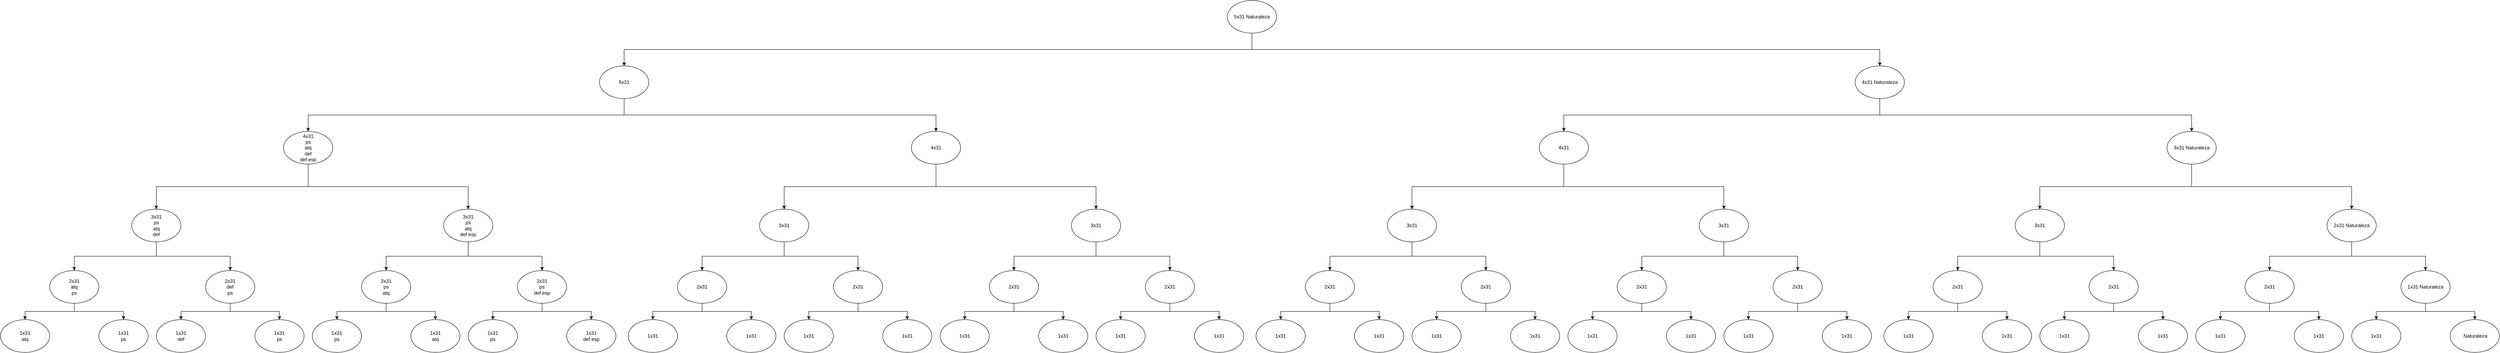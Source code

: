 <mxfile version="21.7.1" type="github">
  <diagram name="Página-1" id="qakzhz1Y-ICmJNEB4eZH">
    <mxGraphModel dx="2933" dy="1870" grid="1" gridSize="10" guides="1" tooltips="1" connect="1" arrows="1" fold="1" page="1" pageScale="1" pageWidth="827" pageHeight="1169" math="0" shadow="0">
      <root>
        <mxCell id="0" />
        <mxCell id="1" parent="0" />
        <mxCell id="S7Mpnng9iP3Us5usMk4h-7" style="edgeStyle=orthogonalEdgeStyle;rounded=0;orthogonalLoop=1;jettySize=auto;html=1;exitX=0.5;exitY=1;exitDx=0;exitDy=0;entryX=0.5;entryY=0;entryDx=0;entryDy=0;" parent="1" source="S7Mpnng9iP3Us5usMk4h-1" target="S7Mpnng9iP3Us5usMk4h-2" edge="1">
          <mxGeometry relative="1" as="geometry" />
        </mxCell>
        <mxCell id="S7Mpnng9iP3Us5usMk4h-8" style="edgeStyle=orthogonalEdgeStyle;rounded=0;orthogonalLoop=1;jettySize=auto;html=1;exitX=0.5;exitY=1;exitDx=0;exitDy=0;" parent="1" source="S7Mpnng9iP3Us5usMk4h-1" target="S7Mpnng9iP3Us5usMk4h-3" edge="1">
          <mxGeometry relative="1" as="geometry" />
        </mxCell>
        <mxCell id="S7Mpnng9iP3Us5usMk4h-1" value="2x31&lt;br&gt;atq&lt;br&gt;ps" style="ellipse;whiteSpace=wrap;html=1;" parent="1" vertex="1">
          <mxGeometry x="120" y="960" width="120" height="80" as="geometry" />
        </mxCell>
        <mxCell id="S7Mpnng9iP3Us5usMk4h-2" value="1x31&lt;br&gt;atq" style="ellipse;whiteSpace=wrap;html=1;" parent="1" vertex="1">
          <mxGeometry y="1080" width="120" height="80" as="geometry" />
        </mxCell>
        <mxCell id="S7Mpnng9iP3Us5usMk4h-3" value="1x31&lt;br&gt;ps" style="ellipse;whiteSpace=wrap;html=1;" parent="1" vertex="1">
          <mxGeometry x="240" y="1080" width="120" height="80" as="geometry" />
        </mxCell>
        <mxCell id="S7Mpnng9iP3Us5usMk4h-9" style="edgeStyle=orthogonalEdgeStyle;rounded=0;orthogonalLoop=1;jettySize=auto;html=1;exitX=0.5;exitY=1;exitDx=0;exitDy=0;entryX=0.5;entryY=0;entryDx=0;entryDy=0;" parent="1" source="S7Mpnng9iP3Us5usMk4h-4" target="S7Mpnng9iP3Us5usMk4h-5" edge="1">
          <mxGeometry relative="1" as="geometry" />
        </mxCell>
        <mxCell id="S7Mpnng9iP3Us5usMk4h-10" style="edgeStyle=orthogonalEdgeStyle;rounded=0;orthogonalLoop=1;jettySize=auto;html=1;exitX=0.5;exitY=1;exitDx=0;exitDy=0;" parent="1" source="S7Mpnng9iP3Us5usMk4h-4" target="S7Mpnng9iP3Us5usMk4h-6" edge="1">
          <mxGeometry relative="1" as="geometry" />
        </mxCell>
        <mxCell id="S7Mpnng9iP3Us5usMk4h-4" value="2x31&lt;br&gt;def&lt;br&gt;ps" style="ellipse;whiteSpace=wrap;html=1;" parent="1" vertex="1">
          <mxGeometry x="500" y="960" width="120" height="80" as="geometry" />
        </mxCell>
        <mxCell id="S7Mpnng9iP3Us5usMk4h-5" value="1x31&lt;br&gt;def" style="ellipse;whiteSpace=wrap;html=1;" parent="1" vertex="1">
          <mxGeometry x="380" y="1080" width="120" height="80" as="geometry" />
        </mxCell>
        <mxCell id="S7Mpnng9iP3Us5usMk4h-6" value="1x31&lt;br&gt;ps" style="ellipse;whiteSpace=wrap;html=1;" parent="1" vertex="1">
          <mxGeometry x="620" y="1080" width="120" height="80" as="geometry" />
        </mxCell>
        <mxCell id="S7Mpnng9iP3Us5usMk4h-14" style="edgeStyle=orthogonalEdgeStyle;rounded=0;orthogonalLoop=1;jettySize=auto;html=1;exitX=0.5;exitY=1;exitDx=0;exitDy=0;" parent="1" source="S7Mpnng9iP3Us5usMk4h-13" target="S7Mpnng9iP3Us5usMk4h-4" edge="1">
          <mxGeometry relative="1" as="geometry" />
        </mxCell>
        <mxCell id="S7Mpnng9iP3Us5usMk4h-15" style="edgeStyle=orthogonalEdgeStyle;rounded=0;orthogonalLoop=1;jettySize=auto;html=1;exitX=0.5;exitY=1;exitDx=0;exitDy=0;entryX=0.5;entryY=0;entryDx=0;entryDy=0;" parent="1" source="S7Mpnng9iP3Us5usMk4h-13" target="S7Mpnng9iP3Us5usMk4h-1" edge="1">
          <mxGeometry relative="1" as="geometry" />
        </mxCell>
        <mxCell id="S7Mpnng9iP3Us5usMk4h-13" value="3x31&lt;br&gt;ps&lt;br&gt;atq&lt;br&gt;def" style="ellipse;whiteSpace=wrap;html=1;" parent="1" vertex="1">
          <mxGeometry x="320" y="810" width="120" height="80" as="geometry" />
        </mxCell>
        <mxCell id="S7Mpnng9iP3Us5usMk4h-40" style="edgeStyle=orthogonalEdgeStyle;rounded=0;orthogonalLoop=1;jettySize=auto;html=1;exitX=0.5;exitY=1;exitDx=0;exitDy=0;entryX=0.5;entryY=0;entryDx=0;entryDy=0;" parent="1" source="S7Mpnng9iP3Us5usMk4h-42" target="S7Mpnng9iP3Us5usMk4h-43" edge="1">
          <mxGeometry relative="1" as="geometry" />
        </mxCell>
        <mxCell id="S7Mpnng9iP3Us5usMk4h-41" style="edgeStyle=orthogonalEdgeStyle;rounded=0;orthogonalLoop=1;jettySize=auto;html=1;exitX=0.5;exitY=1;exitDx=0;exitDy=0;" parent="1" source="S7Mpnng9iP3Us5usMk4h-42" target="S7Mpnng9iP3Us5usMk4h-44" edge="1">
          <mxGeometry relative="1" as="geometry" />
        </mxCell>
        <mxCell id="S7Mpnng9iP3Us5usMk4h-42" value="2x31&lt;br&gt;ps&lt;br&gt;atq" style="ellipse;whiteSpace=wrap;html=1;" parent="1" vertex="1">
          <mxGeometry x="880" y="960" width="120" height="80" as="geometry" />
        </mxCell>
        <mxCell id="S7Mpnng9iP3Us5usMk4h-43" value="1x31&lt;br&gt;ps" style="ellipse;whiteSpace=wrap;html=1;" parent="1" vertex="1">
          <mxGeometry x="760" y="1080" width="120" height="80" as="geometry" />
        </mxCell>
        <mxCell id="S7Mpnng9iP3Us5usMk4h-44" value="1x31&lt;br&gt;atq" style="ellipse;whiteSpace=wrap;html=1;" parent="1" vertex="1">
          <mxGeometry x="1000" y="1080" width="120" height="80" as="geometry" />
        </mxCell>
        <mxCell id="S7Mpnng9iP3Us5usMk4h-45" style="edgeStyle=orthogonalEdgeStyle;rounded=0;orthogonalLoop=1;jettySize=auto;html=1;exitX=0.5;exitY=1;exitDx=0;exitDy=0;entryX=0.5;entryY=0;entryDx=0;entryDy=0;" parent="1" source="S7Mpnng9iP3Us5usMk4h-47" target="S7Mpnng9iP3Us5usMk4h-48" edge="1">
          <mxGeometry relative="1" as="geometry" />
        </mxCell>
        <mxCell id="S7Mpnng9iP3Us5usMk4h-46" style="edgeStyle=orthogonalEdgeStyle;rounded=0;orthogonalLoop=1;jettySize=auto;html=1;exitX=0.5;exitY=1;exitDx=0;exitDy=0;" parent="1" source="S7Mpnng9iP3Us5usMk4h-47" target="S7Mpnng9iP3Us5usMk4h-49" edge="1">
          <mxGeometry relative="1" as="geometry" />
        </mxCell>
        <mxCell id="S7Mpnng9iP3Us5usMk4h-47" value="2x31&lt;br&gt;ps&lt;br&gt;def esp" style="ellipse;whiteSpace=wrap;html=1;" parent="1" vertex="1">
          <mxGeometry x="1260" y="960" width="120" height="80" as="geometry" />
        </mxCell>
        <mxCell id="S7Mpnng9iP3Us5usMk4h-48" value="1x31&lt;br&gt;ps" style="ellipse;whiteSpace=wrap;html=1;" parent="1" vertex="1">
          <mxGeometry x="1140" y="1080" width="120" height="80" as="geometry" />
        </mxCell>
        <mxCell id="S7Mpnng9iP3Us5usMk4h-49" value="1x31&lt;br&gt;def esp" style="ellipse;whiteSpace=wrap;html=1;" parent="1" vertex="1">
          <mxGeometry x="1380" y="1080" width="120" height="80" as="geometry" />
        </mxCell>
        <mxCell id="S7Mpnng9iP3Us5usMk4h-50" style="edgeStyle=orthogonalEdgeStyle;rounded=0;orthogonalLoop=1;jettySize=auto;html=1;exitX=0.5;exitY=1;exitDx=0;exitDy=0;" parent="1" source="S7Mpnng9iP3Us5usMk4h-52" target="S7Mpnng9iP3Us5usMk4h-47" edge="1">
          <mxGeometry relative="1" as="geometry" />
        </mxCell>
        <mxCell id="S7Mpnng9iP3Us5usMk4h-51" style="edgeStyle=orthogonalEdgeStyle;rounded=0;orthogonalLoop=1;jettySize=auto;html=1;exitX=0.5;exitY=1;exitDx=0;exitDy=0;entryX=0.5;entryY=0;entryDx=0;entryDy=0;" parent="1" source="S7Mpnng9iP3Us5usMk4h-52" target="S7Mpnng9iP3Us5usMk4h-42" edge="1">
          <mxGeometry relative="1" as="geometry" />
        </mxCell>
        <mxCell id="S7Mpnng9iP3Us5usMk4h-52" value="3x31&lt;br&gt;ps&lt;br&gt;atq&lt;br&gt;def esp" style="ellipse;whiteSpace=wrap;html=1;" parent="1" vertex="1">
          <mxGeometry x="1080" y="810" width="120" height="80" as="geometry" />
        </mxCell>
        <mxCell id="S7Mpnng9iP3Us5usMk4h-54" style="edgeStyle=orthogonalEdgeStyle;rounded=0;orthogonalLoop=1;jettySize=auto;html=1;exitX=0.5;exitY=1;exitDx=0;exitDy=0;" parent="1" source="S7Mpnng9iP3Us5usMk4h-53" target="S7Mpnng9iP3Us5usMk4h-52" edge="1">
          <mxGeometry relative="1" as="geometry" />
        </mxCell>
        <mxCell id="S7Mpnng9iP3Us5usMk4h-55" style="edgeStyle=orthogonalEdgeStyle;rounded=0;orthogonalLoop=1;jettySize=auto;html=1;exitX=0.5;exitY=1;exitDx=0;exitDy=0;" parent="1" source="S7Mpnng9iP3Us5usMk4h-53" target="S7Mpnng9iP3Us5usMk4h-13" edge="1">
          <mxGeometry relative="1" as="geometry" />
        </mxCell>
        <mxCell id="S7Mpnng9iP3Us5usMk4h-53" value="4x31&lt;br&gt;ps&lt;br&gt;atq&lt;br&gt;def&lt;br&gt;def esp" style="ellipse;whiteSpace=wrap;html=1;" parent="1" vertex="1">
          <mxGeometry x="690" y="620" width="120" height="80" as="geometry" />
        </mxCell>
        <mxCell id="S7Mpnng9iP3Us5usMk4h-56" style="edgeStyle=orthogonalEdgeStyle;rounded=0;orthogonalLoop=1;jettySize=auto;html=1;exitX=0.5;exitY=1;exitDx=0;exitDy=0;entryX=0.5;entryY=0;entryDx=0;entryDy=0;" parent="1" source="S7Mpnng9iP3Us5usMk4h-58" target="S7Mpnng9iP3Us5usMk4h-59" edge="1">
          <mxGeometry relative="1" as="geometry" />
        </mxCell>
        <mxCell id="S7Mpnng9iP3Us5usMk4h-57" style="edgeStyle=orthogonalEdgeStyle;rounded=0;orthogonalLoop=1;jettySize=auto;html=1;exitX=0.5;exitY=1;exitDx=0;exitDy=0;" parent="1" source="S7Mpnng9iP3Us5usMk4h-58" target="S7Mpnng9iP3Us5usMk4h-60" edge="1">
          <mxGeometry relative="1" as="geometry" />
        </mxCell>
        <mxCell id="S7Mpnng9iP3Us5usMk4h-58" value="2x31" style="ellipse;whiteSpace=wrap;html=1;" parent="1" vertex="1">
          <mxGeometry x="1650" y="960" width="120" height="80" as="geometry" />
        </mxCell>
        <mxCell id="S7Mpnng9iP3Us5usMk4h-59" value="1x31" style="ellipse;whiteSpace=wrap;html=1;" parent="1" vertex="1">
          <mxGeometry x="1530" y="1080" width="120" height="80" as="geometry" />
        </mxCell>
        <mxCell id="S7Mpnng9iP3Us5usMk4h-60" value="1x31" style="ellipse;whiteSpace=wrap;html=1;" parent="1" vertex="1">
          <mxGeometry x="1770" y="1080" width="120" height="80" as="geometry" />
        </mxCell>
        <mxCell id="S7Mpnng9iP3Us5usMk4h-61" style="edgeStyle=orthogonalEdgeStyle;rounded=0;orthogonalLoop=1;jettySize=auto;html=1;exitX=0.5;exitY=1;exitDx=0;exitDy=0;entryX=0.5;entryY=0;entryDx=0;entryDy=0;" parent="1" source="S7Mpnng9iP3Us5usMk4h-63" target="S7Mpnng9iP3Us5usMk4h-64" edge="1">
          <mxGeometry relative="1" as="geometry" />
        </mxCell>
        <mxCell id="S7Mpnng9iP3Us5usMk4h-62" style="edgeStyle=orthogonalEdgeStyle;rounded=0;orthogonalLoop=1;jettySize=auto;html=1;exitX=0.5;exitY=1;exitDx=0;exitDy=0;" parent="1" source="S7Mpnng9iP3Us5usMk4h-63" target="S7Mpnng9iP3Us5usMk4h-65" edge="1">
          <mxGeometry relative="1" as="geometry" />
        </mxCell>
        <mxCell id="S7Mpnng9iP3Us5usMk4h-63" value="2x31" style="ellipse;whiteSpace=wrap;html=1;" parent="1" vertex="1">
          <mxGeometry x="2030" y="960" width="120" height="80" as="geometry" />
        </mxCell>
        <mxCell id="S7Mpnng9iP3Us5usMk4h-64" value="1x31" style="ellipse;whiteSpace=wrap;html=1;" parent="1" vertex="1">
          <mxGeometry x="1910" y="1080" width="120" height="80" as="geometry" />
        </mxCell>
        <mxCell id="S7Mpnng9iP3Us5usMk4h-65" value="1x31" style="ellipse;whiteSpace=wrap;html=1;" parent="1" vertex="1">
          <mxGeometry x="2150" y="1080" width="120" height="80" as="geometry" />
        </mxCell>
        <mxCell id="S7Mpnng9iP3Us5usMk4h-66" style="edgeStyle=orthogonalEdgeStyle;rounded=0;orthogonalLoop=1;jettySize=auto;html=1;exitX=0.5;exitY=1;exitDx=0;exitDy=0;" parent="1" source="S7Mpnng9iP3Us5usMk4h-68" target="S7Mpnng9iP3Us5usMk4h-63" edge="1">
          <mxGeometry relative="1" as="geometry" />
        </mxCell>
        <mxCell id="S7Mpnng9iP3Us5usMk4h-67" style="edgeStyle=orthogonalEdgeStyle;rounded=0;orthogonalLoop=1;jettySize=auto;html=1;exitX=0.5;exitY=1;exitDx=0;exitDy=0;entryX=0.5;entryY=0;entryDx=0;entryDy=0;" parent="1" source="S7Mpnng9iP3Us5usMk4h-68" target="S7Mpnng9iP3Us5usMk4h-58" edge="1">
          <mxGeometry relative="1" as="geometry" />
        </mxCell>
        <mxCell id="S7Mpnng9iP3Us5usMk4h-68" value="3x31" style="ellipse;whiteSpace=wrap;html=1;" parent="1" vertex="1">
          <mxGeometry x="1850" y="810" width="120" height="80" as="geometry" />
        </mxCell>
        <mxCell id="S7Mpnng9iP3Us5usMk4h-69" style="edgeStyle=orthogonalEdgeStyle;rounded=0;orthogonalLoop=1;jettySize=auto;html=1;exitX=0.5;exitY=1;exitDx=0;exitDy=0;entryX=0.5;entryY=0;entryDx=0;entryDy=0;" parent="1" source="S7Mpnng9iP3Us5usMk4h-71" target="S7Mpnng9iP3Us5usMk4h-72" edge="1">
          <mxGeometry relative="1" as="geometry" />
        </mxCell>
        <mxCell id="S7Mpnng9iP3Us5usMk4h-70" style="edgeStyle=orthogonalEdgeStyle;rounded=0;orthogonalLoop=1;jettySize=auto;html=1;exitX=0.5;exitY=1;exitDx=0;exitDy=0;" parent="1" source="S7Mpnng9iP3Us5usMk4h-71" target="S7Mpnng9iP3Us5usMk4h-73" edge="1">
          <mxGeometry relative="1" as="geometry" />
        </mxCell>
        <mxCell id="S7Mpnng9iP3Us5usMk4h-71" value="2x31" style="ellipse;whiteSpace=wrap;html=1;" parent="1" vertex="1">
          <mxGeometry x="2410" y="960" width="120" height="80" as="geometry" />
        </mxCell>
        <mxCell id="S7Mpnng9iP3Us5usMk4h-72" value="1x31" style="ellipse;whiteSpace=wrap;html=1;" parent="1" vertex="1">
          <mxGeometry x="2290" y="1080" width="120" height="80" as="geometry" />
        </mxCell>
        <mxCell id="S7Mpnng9iP3Us5usMk4h-73" value="1x31" style="ellipse;whiteSpace=wrap;html=1;" parent="1" vertex="1">
          <mxGeometry x="2530" y="1080" width="120" height="80" as="geometry" />
        </mxCell>
        <mxCell id="S7Mpnng9iP3Us5usMk4h-74" style="edgeStyle=orthogonalEdgeStyle;rounded=0;orthogonalLoop=1;jettySize=auto;html=1;exitX=0.5;exitY=1;exitDx=0;exitDy=0;entryX=0.5;entryY=0;entryDx=0;entryDy=0;" parent="1" source="S7Mpnng9iP3Us5usMk4h-76" target="S7Mpnng9iP3Us5usMk4h-77" edge="1">
          <mxGeometry relative="1" as="geometry" />
        </mxCell>
        <mxCell id="S7Mpnng9iP3Us5usMk4h-75" style="edgeStyle=orthogonalEdgeStyle;rounded=0;orthogonalLoop=1;jettySize=auto;html=1;exitX=0.5;exitY=1;exitDx=0;exitDy=0;" parent="1" source="S7Mpnng9iP3Us5usMk4h-76" target="S7Mpnng9iP3Us5usMk4h-78" edge="1">
          <mxGeometry relative="1" as="geometry" />
        </mxCell>
        <mxCell id="S7Mpnng9iP3Us5usMk4h-76" value="2x31" style="ellipse;whiteSpace=wrap;html=1;" parent="1" vertex="1">
          <mxGeometry x="2790" y="960" width="120" height="80" as="geometry" />
        </mxCell>
        <mxCell id="S7Mpnng9iP3Us5usMk4h-77" value="1x31" style="ellipse;whiteSpace=wrap;html=1;" parent="1" vertex="1">
          <mxGeometry x="2670" y="1080" width="120" height="80" as="geometry" />
        </mxCell>
        <mxCell id="S7Mpnng9iP3Us5usMk4h-78" value="1x31" style="ellipse;whiteSpace=wrap;html=1;" parent="1" vertex="1">
          <mxGeometry x="2910" y="1080" width="120" height="80" as="geometry" />
        </mxCell>
        <mxCell id="S7Mpnng9iP3Us5usMk4h-79" style="edgeStyle=orthogonalEdgeStyle;rounded=0;orthogonalLoop=1;jettySize=auto;html=1;exitX=0.5;exitY=1;exitDx=0;exitDy=0;" parent="1" source="S7Mpnng9iP3Us5usMk4h-81" target="S7Mpnng9iP3Us5usMk4h-76" edge="1">
          <mxGeometry relative="1" as="geometry" />
        </mxCell>
        <mxCell id="S7Mpnng9iP3Us5usMk4h-80" style="edgeStyle=orthogonalEdgeStyle;rounded=0;orthogonalLoop=1;jettySize=auto;html=1;exitX=0.5;exitY=1;exitDx=0;exitDy=0;entryX=0.5;entryY=0;entryDx=0;entryDy=0;" parent="1" source="S7Mpnng9iP3Us5usMk4h-81" target="S7Mpnng9iP3Us5usMk4h-71" edge="1">
          <mxGeometry relative="1" as="geometry" />
        </mxCell>
        <mxCell id="S7Mpnng9iP3Us5usMk4h-81" value="3x31" style="ellipse;whiteSpace=wrap;html=1;" parent="1" vertex="1">
          <mxGeometry x="2610" y="810" width="120" height="80" as="geometry" />
        </mxCell>
        <mxCell id="S7Mpnng9iP3Us5usMk4h-82" style="edgeStyle=orthogonalEdgeStyle;rounded=0;orthogonalLoop=1;jettySize=auto;html=1;exitX=0.5;exitY=1;exitDx=0;exitDy=0;" parent="1" source="S7Mpnng9iP3Us5usMk4h-84" target="S7Mpnng9iP3Us5usMk4h-81" edge="1">
          <mxGeometry relative="1" as="geometry" />
        </mxCell>
        <mxCell id="S7Mpnng9iP3Us5usMk4h-83" style="edgeStyle=orthogonalEdgeStyle;rounded=0;orthogonalLoop=1;jettySize=auto;html=1;exitX=0.5;exitY=1;exitDx=0;exitDy=0;" parent="1" source="S7Mpnng9iP3Us5usMk4h-84" target="S7Mpnng9iP3Us5usMk4h-68" edge="1">
          <mxGeometry relative="1" as="geometry" />
        </mxCell>
        <mxCell id="S7Mpnng9iP3Us5usMk4h-84" value="4x31" style="ellipse;whiteSpace=wrap;html=1;" parent="1" vertex="1">
          <mxGeometry x="2220" y="620" width="120" height="80" as="geometry" />
        </mxCell>
        <mxCell id="S7Mpnng9iP3Us5usMk4h-86" style="edgeStyle=orthogonalEdgeStyle;rounded=0;orthogonalLoop=1;jettySize=auto;html=1;exitX=0.5;exitY=1;exitDx=0;exitDy=0;" parent="1" source="S7Mpnng9iP3Us5usMk4h-85" target="S7Mpnng9iP3Us5usMk4h-84" edge="1">
          <mxGeometry relative="1" as="geometry" />
        </mxCell>
        <mxCell id="S7Mpnng9iP3Us5usMk4h-87" style="edgeStyle=orthogonalEdgeStyle;rounded=0;orthogonalLoop=1;jettySize=auto;html=1;exitX=0.5;exitY=1;exitDx=0;exitDy=0;" parent="1" source="S7Mpnng9iP3Us5usMk4h-85" target="S7Mpnng9iP3Us5usMk4h-53" edge="1">
          <mxGeometry relative="1" as="geometry" />
        </mxCell>
        <mxCell id="S7Mpnng9iP3Us5usMk4h-85" value="5x31" style="ellipse;whiteSpace=wrap;html=1;" parent="1" vertex="1">
          <mxGeometry x="1460" y="460" width="120" height="80" as="geometry" />
        </mxCell>
        <mxCell id="S7Mpnng9iP3Us5usMk4h-88" style="edgeStyle=orthogonalEdgeStyle;rounded=0;orthogonalLoop=1;jettySize=auto;html=1;exitX=0.5;exitY=1;exitDx=0;exitDy=0;entryX=0.5;entryY=0;entryDx=0;entryDy=0;" parent="1" source="S7Mpnng9iP3Us5usMk4h-90" target="S7Mpnng9iP3Us5usMk4h-91" edge="1">
          <mxGeometry relative="1" as="geometry" />
        </mxCell>
        <mxCell id="S7Mpnng9iP3Us5usMk4h-89" style="edgeStyle=orthogonalEdgeStyle;rounded=0;orthogonalLoop=1;jettySize=auto;html=1;exitX=0.5;exitY=1;exitDx=0;exitDy=0;" parent="1" source="S7Mpnng9iP3Us5usMk4h-90" target="S7Mpnng9iP3Us5usMk4h-92" edge="1">
          <mxGeometry relative="1" as="geometry" />
        </mxCell>
        <mxCell id="S7Mpnng9iP3Us5usMk4h-90" value="2x31" style="ellipse;whiteSpace=wrap;html=1;" parent="1" vertex="1">
          <mxGeometry x="3180" y="960" width="120" height="80" as="geometry" />
        </mxCell>
        <mxCell id="S7Mpnng9iP3Us5usMk4h-91" value="1x31" style="ellipse;whiteSpace=wrap;html=1;" parent="1" vertex="1">
          <mxGeometry x="3060" y="1080" width="120" height="80" as="geometry" />
        </mxCell>
        <mxCell id="S7Mpnng9iP3Us5usMk4h-92" value="1x31" style="ellipse;whiteSpace=wrap;html=1;" parent="1" vertex="1">
          <mxGeometry x="3300" y="1080" width="120" height="80" as="geometry" />
        </mxCell>
        <mxCell id="S7Mpnng9iP3Us5usMk4h-93" style="edgeStyle=orthogonalEdgeStyle;rounded=0;orthogonalLoop=1;jettySize=auto;html=1;exitX=0.5;exitY=1;exitDx=0;exitDy=0;entryX=0.5;entryY=0;entryDx=0;entryDy=0;" parent="1" source="S7Mpnng9iP3Us5usMk4h-95" target="S7Mpnng9iP3Us5usMk4h-96" edge="1">
          <mxGeometry relative="1" as="geometry" />
        </mxCell>
        <mxCell id="S7Mpnng9iP3Us5usMk4h-94" style="edgeStyle=orthogonalEdgeStyle;rounded=0;orthogonalLoop=1;jettySize=auto;html=1;exitX=0.5;exitY=1;exitDx=0;exitDy=0;" parent="1" source="S7Mpnng9iP3Us5usMk4h-95" target="S7Mpnng9iP3Us5usMk4h-97" edge="1">
          <mxGeometry relative="1" as="geometry" />
        </mxCell>
        <mxCell id="S7Mpnng9iP3Us5usMk4h-95" value="2x31" style="ellipse;whiteSpace=wrap;html=1;" parent="1" vertex="1">
          <mxGeometry x="3560" y="960" width="120" height="80" as="geometry" />
        </mxCell>
        <mxCell id="S7Mpnng9iP3Us5usMk4h-96" value="1x31" style="ellipse;whiteSpace=wrap;html=1;" parent="1" vertex="1">
          <mxGeometry x="3440" y="1080" width="120" height="80" as="geometry" />
        </mxCell>
        <mxCell id="S7Mpnng9iP3Us5usMk4h-97" value="1x31" style="ellipse;whiteSpace=wrap;html=1;" parent="1" vertex="1">
          <mxGeometry x="3680" y="1080" width="120" height="80" as="geometry" />
        </mxCell>
        <mxCell id="S7Mpnng9iP3Us5usMk4h-98" style="edgeStyle=orthogonalEdgeStyle;rounded=0;orthogonalLoop=1;jettySize=auto;html=1;exitX=0.5;exitY=1;exitDx=0;exitDy=0;" parent="1" source="S7Mpnng9iP3Us5usMk4h-100" target="S7Mpnng9iP3Us5usMk4h-95" edge="1">
          <mxGeometry relative="1" as="geometry" />
        </mxCell>
        <mxCell id="S7Mpnng9iP3Us5usMk4h-99" style="edgeStyle=orthogonalEdgeStyle;rounded=0;orthogonalLoop=1;jettySize=auto;html=1;exitX=0.5;exitY=1;exitDx=0;exitDy=0;entryX=0.5;entryY=0;entryDx=0;entryDy=0;" parent="1" source="S7Mpnng9iP3Us5usMk4h-100" target="S7Mpnng9iP3Us5usMk4h-90" edge="1">
          <mxGeometry relative="1" as="geometry" />
        </mxCell>
        <mxCell id="S7Mpnng9iP3Us5usMk4h-100" value="3x31" style="ellipse;whiteSpace=wrap;html=1;" parent="1" vertex="1">
          <mxGeometry x="3380" y="810" width="120" height="80" as="geometry" />
        </mxCell>
        <mxCell id="S7Mpnng9iP3Us5usMk4h-101" style="edgeStyle=orthogonalEdgeStyle;rounded=0;orthogonalLoop=1;jettySize=auto;html=1;exitX=0.5;exitY=1;exitDx=0;exitDy=0;entryX=0.5;entryY=0;entryDx=0;entryDy=0;" parent="1" source="S7Mpnng9iP3Us5usMk4h-103" target="S7Mpnng9iP3Us5usMk4h-104" edge="1">
          <mxGeometry relative="1" as="geometry" />
        </mxCell>
        <mxCell id="S7Mpnng9iP3Us5usMk4h-102" style="edgeStyle=orthogonalEdgeStyle;rounded=0;orthogonalLoop=1;jettySize=auto;html=1;exitX=0.5;exitY=1;exitDx=0;exitDy=0;" parent="1" source="S7Mpnng9iP3Us5usMk4h-103" target="S7Mpnng9iP3Us5usMk4h-105" edge="1">
          <mxGeometry relative="1" as="geometry" />
        </mxCell>
        <mxCell id="S7Mpnng9iP3Us5usMk4h-103" value="2x31" style="ellipse;whiteSpace=wrap;html=1;" parent="1" vertex="1">
          <mxGeometry x="3940" y="960" width="120" height="80" as="geometry" />
        </mxCell>
        <mxCell id="S7Mpnng9iP3Us5usMk4h-104" value="1x31" style="ellipse;whiteSpace=wrap;html=1;" parent="1" vertex="1">
          <mxGeometry x="3820" y="1080" width="120" height="80" as="geometry" />
        </mxCell>
        <mxCell id="S7Mpnng9iP3Us5usMk4h-105" value="1x31" style="ellipse;whiteSpace=wrap;html=1;" parent="1" vertex="1">
          <mxGeometry x="4060" y="1080" width="120" height="80" as="geometry" />
        </mxCell>
        <mxCell id="S7Mpnng9iP3Us5usMk4h-106" style="edgeStyle=orthogonalEdgeStyle;rounded=0;orthogonalLoop=1;jettySize=auto;html=1;exitX=0.5;exitY=1;exitDx=0;exitDy=0;entryX=0.5;entryY=0;entryDx=0;entryDy=0;" parent="1" source="S7Mpnng9iP3Us5usMk4h-108" target="S7Mpnng9iP3Us5usMk4h-109" edge="1">
          <mxGeometry relative="1" as="geometry" />
        </mxCell>
        <mxCell id="S7Mpnng9iP3Us5usMk4h-107" style="edgeStyle=orthogonalEdgeStyle;rounded=0;orthogonalLoop=1;jettySize=auto;html=1;exitX=0.5;exitY=1;exitDx=0;exitDy=0;" parent="1" source="S7Mpnng9iP3Us5usMk4h-108" target="S7Mpnng9iP3Us5usMk4h-110" edge="1">
          <mxGeometry relative="1" as="geometry" />
        </mxCell>
        <mxCell id="S7Mpnng9iP3Us5usMk4h-108" value="2x31" style="ellipse;whiteSpace=wrap;html=1;" parent="1" vertex="1">
          <mxGeometry x="4320" y="960" width="120" height="80" as="geometry" />
        </mxCell>
        <mxCell id="S7Mpnng9iP3Us5usMk4h-109" value="1x31" style="ellipse;whiteSpace=wrap;html=1;" parent="1" vertex="1">
          <mxGeometry x="4200" y="1080" width="120" height="80" as="geometry" />
        </mxCell>
        <mxCell id="S7Mpnng9iP3Us5usMk4h-110" value="1x31" style="ellipse;whiteSpace=wrap;html=1;" parent="1" vertex="1">
          <mxGeometry x="4440" y="1080" width="120" height="80" as="geometry" />
        </mxCell>
        <mxCell id="S7Mpnng9iP3Us5usMk4h-111" style="edgeStyle=orthogonalEdgeStyle;rounded=0;orthogonalLoop=1;jettySize=auto;html=1;exitX=0.5;exitY=1;exitDx=0;exitDy=0;" parent="1" source="S7Mpnng9iP3Us5usMk4h-113" target="S7Mpnng9iP3Us5usMk4h-108" edge="1">
          <mxGeometry relative="1" as="geometry" />
        </mxCell>
        <mxCell id="S7Mpnng9iP3Us5usMk4h-112" style="edgeStyle=orthogonalEdgeStyle;rounded=0;orthogonalLoop=1;jettySize=auto;html=1;exitX=0.5;exitY=1;exitDx=0;exitDy=0;entryX=0.5;entryY=0;entryDx=0;entryDy=0;" parent="1" source="S7Mpnng9iP3Us5usMk4h-113" target="S7Mpnng9iP3Us5usMk4h-103" edge="1">
          <mxGeometry relative="1" as="geometry" />
        </mxCell>
        <mxCell id="S7Mpnng9iP3Us5usMk4h-113" value="3x31" style="ellipse;whiteSpace=wrap;html=1;" parent="1" vertex="1">
          <mxGeometry x="4140" y="810" width="120" height="80" as="geometry" />
        </mxCell>
        <mxCell id="S7Mpnng9iP3Us5usMk4h-114" style="edgeStyle=orthogonalEdgeStyle;rounded=0;orthogonalLoop=1;jettySize=auto;html=1;exitX=0.5;exitY=1;exitDx=0;exitDy=0;" parent="1" source="S7Mpnng9iP3Us5usMk4h-116" target="S7Mpnng9iP3Us5usMk4h-113" edge="1">
          <mxGeometry relative="1" as="geometry" />
        </mxCell>
        <mxCell id="S7Mpnng9iP3Us5usMk4h-115" style="edgeStyle=orthogonalEdgeStyle;rounded=0;orthogonalLoop=1;jettySize=auto;html=1;exitX=0.5;exitY=1;exitDx=0;exitDy=0;" parent="1" source="S7Mpnng9iP3Us5usMk4h-116" target="S7Mpnng9iP3Us5usMk4h-100" edge="1">
          <mxGeometry relative="1" as="geometry" />
        </mxCell>
        <mxCell id="S7Mpnng9iP3Us5usMk4h-116" value="4x31" style="ellipse;whiteSpace=wrap;html=1;" parent="1" vertex="1">
          <mxGeometry x="3750" y="620" width="120" height="80" as="geometry" />
        </mxCell>
        <mxCell id="S7Mpnng9iP3Us5usMk4h-117" style="edgeStyle=orthogonalEdgeStyle;rounded=0;orthogonalLoop=1;jettySize=auto;html=1;exitX=0.5;exitY=1;exitDx=0;exitDy=0;entryX=0.5;entryY=0;entryDx=0;entryDy=0;" parent="1" source="S7Mpnng9iP3Us5usMk4h-119" target="S7Mpnng9iP3Us5usMk4h-120" edge="1">
          <mxGeometry relative="1" as="geometry" />
        </mxCell>
        <mxCell id="S7Mpnng9iP3Us5usMk4h-118" style="edgeStyle=orthogonalEdgeStyle;rounded=0;orthogonalLoop=1;jettySize=auto;html=1;exitX=0.5;exitY=1;exitDx=0;exitDy=0;" parent="1" source="S7Mpnng9iP3Us5usMk4h-119" target="S7Mpnng9iP3Us5usMk4h-121" edge="1">
          <mxGeometry relative="1" as="geometry" />
        </mxCell>
        <mxCell id="S7Mpnng9iP3Us5usMk4h-119" value="2x31" style="ellipse;whiteSpace=wrap;html=1;" parent="1" vertex="1">
          <mxGeometry x="4710" y="960" width="120" height="80" as="geometry" />
        </mxCell>
        <mxCell id="S7Mpnng9iP3Us5usMk4h-120" value="1x31" style="ellipse;whiteSpace=wrap;html=1;" parent="1" vertex="1">
          <mxGeometry x="4590" y="1080" width="120" height="80" as="geometry" />
        </mxCell>
        <mxCell id="S7Mpnng9iP3Us5usMk4h-121" value="1x31" style="ellipse;whiteSpace=wrap;html=1;" parent="1" vertex="1">
          <mxGeometry x="4830" y="1080" width="120" height="80" as="geometry" />
        </mxCell>
        <mxCell id="S7Mpnng9iP3Us5usMk4h-122" style="edgeStyle=orthogonalEdgeStyle;rounded=0;orthogonalLoop=1;jettySize=auto;html=1;exitX=0.5;exitY=1;exitDx=0;exitDy=0;entryX=0.5;entryY=0;entryDx=0;entryDy=0;" parent="1" source="S7Mpnng9iP3Us5usMk4h-124" target="S7Mpnng9iP3Us5usMk4h-125" edge="1">
          <mxGeometry relative="1" as="geometry" />
        </mxCell>
        <mxCell id="S7Mpnng9iP3Us5usMk4h-123" style="edgeStyle=orthogonalEdgeStyle;rounded=0;orthogonalLoop=1;jettySize=auto;html=1;exitX=0.5;exitY=1;exitDx=0;exitDy=0;" parent="1" source="S7Mpnng9iP3Us5usMk4h-124" target="S7Mpnng9iP3Us5usMk4h-126" edge="1">
          <mxGeometry relative="1" as="geometry" />
        </mxCell>
        <mxCell id="S7Mpnng9iP3Us5usMk4h-124" value="2x31" style="ellipse;whiteSpace=wrap;html=1;" parent="1" vertex="1">
          <mxGeometry x="5090" y="960" width="120" height="80" as="geometry" />
        </mxCell>
        <mxCell id="S7Mpnng9iP3Us5usMk4h-125" value="1x31" style="ellipse;whiteSpace=wrap;html=1;" parent="1" vertex="1">
          <mxGeometry x="4970" y="1080" width="120" height="80" as="geometry" />
        </mxCell>
        <mxCell id="S7Mpnng9iP3Us5usMk4h-126" value="1x31" style="ellipse;whiteSpace=wrap;html=1;" parent="1" vertex="1">
          <mxGeometry x="5210" y="1080" width="120" height="80" as="geometry" />
        </mxCell>
        <mxCell id="S7Mpnng9iP3Us5usMk4h-127" style="edgeStyle=orthogonalEdgeStyle;rounded=0;orthogonalLoop=1;jettySize=auto;html=1;exitX=0.5;exitY=1;exitDx=0;exitDy=0;" parent="1" source="S7Mpnng9iP3Us5usMk4h-129" target="S7Mpnng9iP3Us5usMk4h-124" edge="1">
          <mxGeometry relative="1" as="geometry" />
        </mxCell>
        <mxCell id="S7Mpnng9iP3Us5usMk4h-128" style="edgeStyle=orthogonalEdgeStyle;rounded=0;orthogonalLoop=1;jettySize=auto;html=1;exitX=0.5;exitY=1;exitDx=0;exitDy=0;entryX=0.5;entryY=0;entryDx=0;entryDy=0;" parent="1" source="S7Mpnng9iP3Us5usMk4h-129" target="S7Mpnng9iP3Us5usMk4h-119" edge="1">
          <mxGeometry relative="1" as="geometry" />
        </mxCell>
        <mxCell id="S7Mpnng9iP3Us5usMk4h-129" value="3x31" style="ellipse;whiteSpace=wrap;html=1;" parent="1" vertex="1">
          <mxGeometry x="4910" y="810" width="120" height="80" as="geometry" />
        </mxCell>
        <mxCell id="S7Mpnng9iP3Us5usMk4h-130" style="edgeStyle=orthogonalEdgeStyle;rounded=0;orthogonalLoop=1;jettySize=auto;html=1;exitX=0.5;exitY=1;exitDx=0;exitDy=0;entryX=0.5;entryY=0;entryDx=0;entryDy=0;" parent="1" source="S7Mpnng9iP3Us5usMk4h-132" target="S7Mpnng9iP3Us5usMk4h-133" edge="1">
          <mxGeometry relative="1" as="geometry" />
        </mxCell>
        <mxCell id="S7Mpnng9iP3Us5usMk4h-131" style="edgeStyle=orthogonalEdgeStyle;rounded=0;orthogonalLoop=1;jettySize=auto;html=1;exitX=0.5;exitY=1;exitDx=0;exitDy=0;" parent="1" source="S7Mpnng9iP3Us5usMk4h-132" target="S7Mpnng9iP3Us5usMk4h-134" edge="1">
          <mxGeometry relative="1" as="geometry" />
        </mxCell>
        <mxCell id="S7Mpnng9iP3Us5usMk4h-132" value="2x31" style="ellipse;whiteSpace=wrap;html=1;" parent="1" vertex="1">
          <mxGeometry x="5470" y="960" width="120" height="80" as="geometry" />
        </mxCell>
        <mxCell id="S7Mpnng9iP3Us5usMk4h-133" value="1x31" style="ellipse;whiteSpace=wrap;html=1;" parent="1" vertex="1">
          <mxGeometry x="5350" y="1080" width="120" height="80" as="geometry" />
        </mxCell>
        <mxCell id="S7Mpnng9iP3Us5usMk4h-134" value="1x31" style="ellipse;whiteSpace=wrap;html=1;" parent="1" vertex="1">
          <mxGeometry x="5590" y="1080" width="120" height="80" as="geometry" />
        </mxCell>
        <mxCell id="S7Mpnng9iP3Us5usMk4h-135" style="edgeStyle=orthogonalEdgeStyle;rounded=0;orthogonalLoop=1;jettySize=auto;html=1;exitX=0.5;exitY=1;exitDx=0;exitDy=0;entryX=0.5;entryY=0;entryDx=0;entryDy=0;" parent="1" source="S7Mpnng9iP3Us5usMk4h-137" target="S7Mpnng9iP3Us5usMk4h-138" edge="1">
          <mxGeometry relative="1" as="geometry" />
        </mxCell>
        <mxCell id="S7Mpnng9iP3Us5usMk4h-136" style="edgeStyle=orthogonalEdgeStyle;rounded=0;orthogonalLoop=1;jettySize=auto;html=1;exitX=0.5;exitY=1;exitDx=0;exitDy=0;" parent="1" source="S7Mpnng9iP3Us5usMk4h-137" target="S7Mpnng9iP3Us5usMk4h-139" edge="1">
          <mxGeometry relative="1" as="geometry" />
        </mxCell>
        <mxCell id="S7Mpnng9iP3Us5usMk4h-137" value="1x31 Naturaleza" style="ellipse;whiteSpace=wrap;html=1;" parent="1" vertex="1">
          <mxGeometry x="5850" y="960" width="120" height="80" as="geometry" />
        </mxCell>
        <mxCell id="S7Mpnng9iP3Us5usMk4h-138" value="1x31" style="ellipse;whiteSpace=wrap;html=1;" parent="1" vertex="1">
          <mxGeometry x="5730" y="1080" width="120" height="80" as="geometry" />
        </mxCell>
        <mxCell id="S7Mpnng9iP3Us5usMk4h-139" value="&amp;nbsp;Naturaleza" style="ellipse;whiteSpace=wrap;html=1;" parent="1" vertex="1">
          <mxGeometry x="5970" y="1080" width="120" height="80" as="geometry" />
        </mxCell>
        <mxCell id="S7Mpnng9iP3Us5usMk4h-140" style="edgeStyle=orthogonalEdgeStyle;rounded=0;orthogonalLoop=1;jettySize=auto;html=1;exitX=0.5;exitY=1;exitDx=0;exitDy=0;" parent="1" source="S7Mpnng9iP3Us5usMk4h-142" target="S7Mpnng9iP3Us5usMk4h-137" edge="1">
          <mxGeometry relative="1" as="geometry" />
        </mxCell>
        <mxCell id="S7Mpnng9iP3Us5usMk4h-141" style="edgeStyle=orthogonalEdgeStyle;rounded=0;orthogonalLoop=1;jettySize=auto;html=1;exitX=0.5;exitY=1;exitDx=0;exitDy=0;entryX=0.5;entryY=0;entryDx=0;entryDy=0;" parent="1" source="S7Mpnng9iP3Us5usMk4h-142" target="S7Mpnng9iP3Us5usMk4h-132" edge="1">
          <mxGeometry relative="1" as="geometry" />
        </mxCell>
        <mxCell id="S7Mpnng9iP3Us5usMk4h-142" value="2x31 Naturaleza" style="ellipse;whiteSpace=wrap;html=1;" parent="1" vertex="1">
          <mxGeometry x="5670" y="810" width="120" height="80" as="geometry" />
        </mxCell>
        <mxCell id="S7Mpnng9iP3Us5usMk4h-143" style="edgeStyle=orthogonalEdgeStyle;rounded=0;orthogonalLoop=1;jettySize=auto;html=1;exitX=0.5;exitY=1;exitDx=0;exitDy=0;" parent="1" source="S7Mpnng9iP3Us5usMk4h-145" target="S7Mpnng9iP3Us5usMk4h-142" edge="1">
          <mxGeometry relative="1" as="geometry" />
        </mxCell>
        <mxCell id="S7Mpnng9iP3Us5usMk4h-144" style="edgeStyle=orthogonalEdgeStyle;rounded=0;orthogonalLoop=1;jettySize=auto;html=1;exitX=0.5;exitY=1;exitDx=0;exitDy=0;" parent="1" source="S7Mpnng9iP3Us5usMk4h-145" target="S7Mpnng9iP3Us5usMk4h-129" edge="1">
          <mxGeometry relative="1" as="geometry" />
        </mxCell>
        <mxCell id="S7Mpnng9iP3Us5usMk4h-145" value="3x31 Naturaleza" style="ellipse;whiteSpace=wrap;html=1;" parent="1" vertex="1">
          <mxGeometry x="5280" y="620" width="120" height="80" as="geometry" />
        </mxCell>
        <mxCell id="S7Mpnng9iP3Us5usMk4h-146" style="edgeStyle=orthogonalEdgeStyle;rounded=0;orthogonalLoop=1;jettySize=auto;html=1;exitX=0.5;exitY=1;exitDx=0;exitDy=0;" parent="1" source="S7Mpnng9iP3Us5usMk4h-148" target="S7Mpnng9iP3Us5usMk4h-145" edge="1">
          <mxGeometry relative="1" as="geometry" />
        </mxCell>
        <mxCell id="S7Mpnng9iP3Us5usMk4h-147" style="edgeStyle=orthogonalEdgeStyle;rounded=0;orthogonalLoop=1;jettySize=auto;html=1;exitX=0.5;exitY=1;exitDx=0;exitDy=0;" parent="1" source="S7Mpnng9iP3Us5usMk4h-148" target="S7Mpnng9iP3Us5usMk4h-116" edge="1">
          <mxGeometry relative="1" as="geometry" />
        </mxCell>
        <mxCell id="S7Mpnng9iP3Us5usMk4h-148" value="4x31 Naturaleza" style="ellipse;whiteSpace=wrap;html=1;" parent="1" vertex="1">
          <mxGeometry x="4520" y="460" width="120" height="80" as="geometry" />
        </mxCell>
        <mxCell id="S7Mpnng9iP3Us5usMk4h-150" style="edgeStyle=orthogonalEdgeStyle;rounded=0;orthogonalLoop=1;jettySize=auto;html=1;exitX=0.5;exitY=1;exitDx=0;exitDy=0;entryX=0.5;entryY=0;entryDx=0;entryDy=0;" parent="1" source="S7Mpnng9iP3Us5usMk4h-149" target="S7Mpnng9iP3Us5usMk4h-85" edge="1">
          <mxGeometry relative="1" as="geometry" />
        </mxCell>
        <mxCell id="S7Mpnng9iP3Us5usMk4h-151" style="edgeStyle=orthogonalEdgeStyle;rounded=0;orthogonalLoop=1;jettySize=auto;html=1;exitX=0.5;exitY=1;exitDx=0;exitDy=0;" parent="1" source="S7Mpnng9iP3Us5usMk4h-149" target="S7Mpnng9iP3Us5usMk4h-148" edge="1">
          <mxGeometry relative="1" as="geometry" />
        </mxCell>
        <mxCell id="S7Mpnng9iP3Us5usMk4h-149" value="5x31 Naturaleza" style="ellipse;whiteSpace=wrap;html=1;" parent="1" vertex="1">
          <mxGeometry x="2990" y="300" width="120" height="80" as="geometry" />
        </mxCell>
      </root>
    </mxGraphModel>
  </diagram>
</mxfile>
